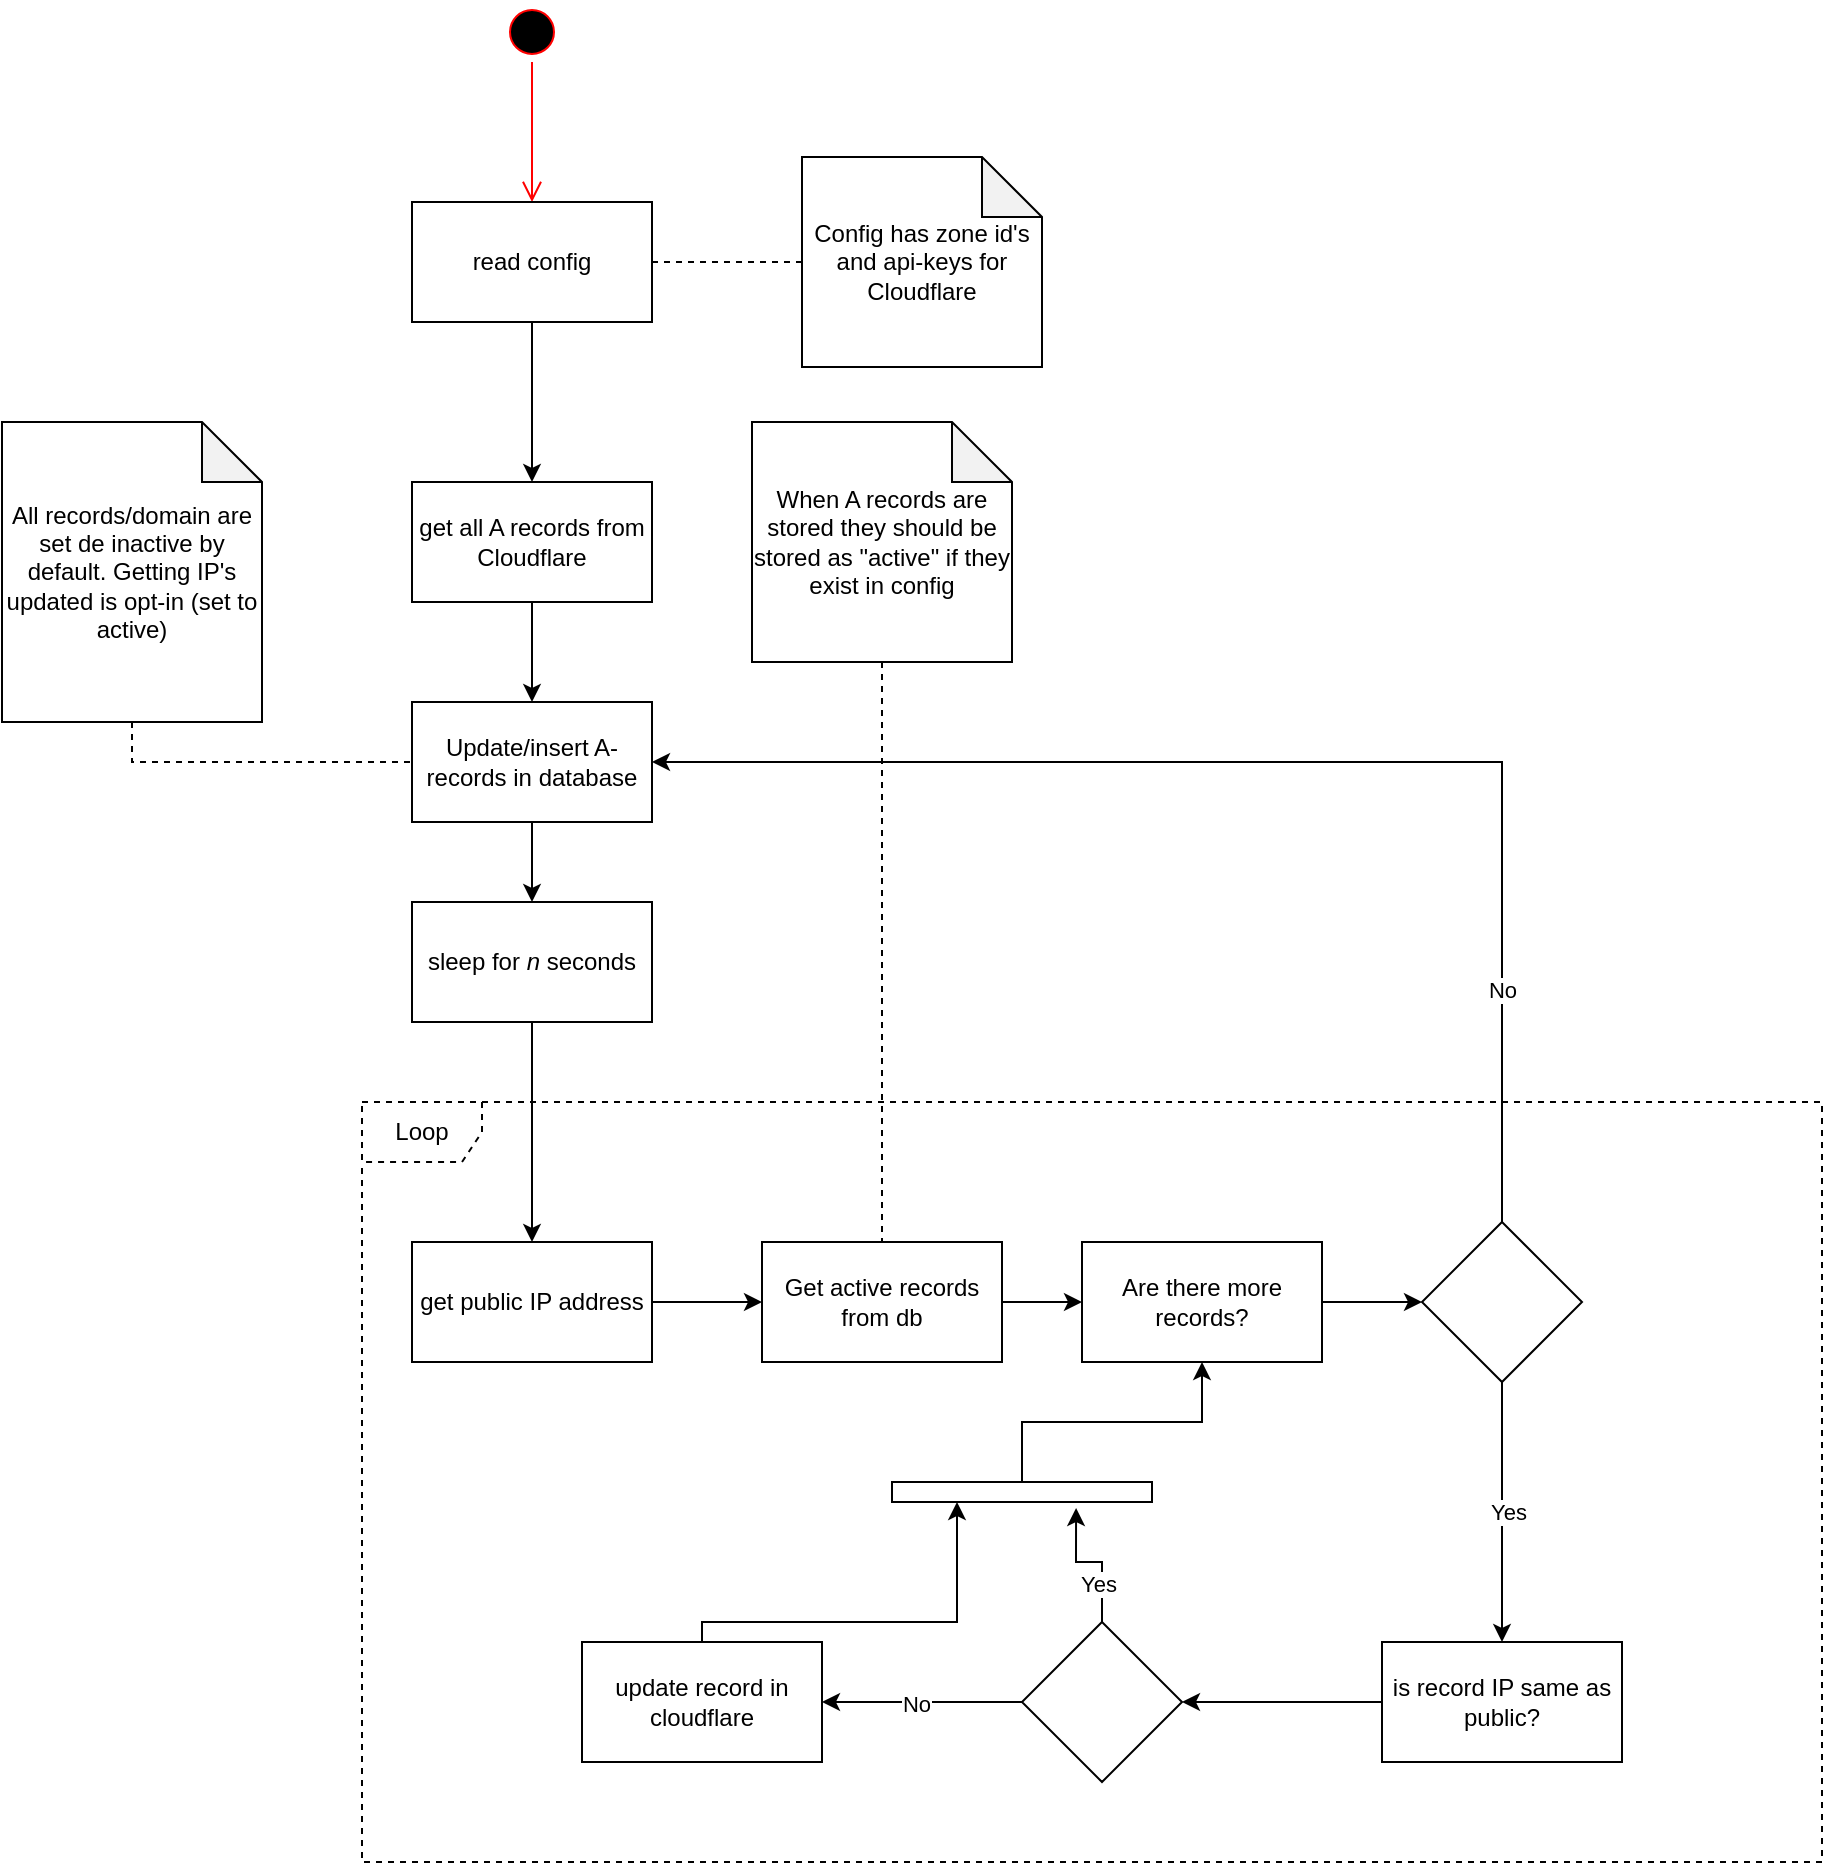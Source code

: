 <mxfile version="24.2.8" type="device">
  <diagram name="Page-1" id="u9x7cbwEqf4fW1vc4oGE">
    <mxGraphModel dx="2862" dy="1126" grid="1" gridSize="10" guides="1" tooltips="1" connect="1" arrows="1" fold="1" page="1" pageScale="1" pageWidth="850" pageHeight="1100" math="0" shadow="0">
      <root>
        <mxCell id="0" />
        <mxCell id="1" parent="0" />
        <mxCell id="FKVEsAyCelO6aKan118--6" value="" style="ellipse;html=1;shape=startState;fillColor=#000000;strokeColor=#ff0000;" vertex="1" parent="1">
          <mxGeometry x="100" y="120" width="30" height="30" as="geometry" />
        </mxCell>
        <mxCell id="FKVEsAyCelO6aKan118--7" value="" style="edgeStyle=orthogonalEdgeStyle;html=1;verticalAlign=bottom;endArrow=open;endSize=8;strokeColor=#ff0000;rounded=0;entryX=0.5;entryY=0;entryDx=0;entryDy=0;" edge="1" source="FKVEsAyCelO6aKan118--6" parent="1" target="FKVEsAyCelO6aKan118--61">
          <mxGeometry relative="1" as="geometry">
            <mxPoint x="115" y="270" as="targetPoint" />
          </mxGeometry>
        </mxCell>
        <mxCell id="FKVEsAyCelO6aKan118--12" value="" style="edgeStyle=orthogonalEdgeStyle;rounded=0;orthogonalLoop=1;jettySize=auto;html=1;" edge="1" parent="1" source="FKVEsAyCelO6aKan118--9" target="FKVEsAyCelO6aKan118--11">
          <mxGeometry relative="1" as="geometry" />
        </mxCell>
        <mxCell id="FKVEsAyCelO6aKan118--9" value="get all A records from Cloudflare" style="whiteSpace=wrap;html=1;rounded=0;" vertex="1" parent="1">
          <mxGeometry x="55" y="360" width="120" height="60" as="geometry" />
        </mxCell>
        <mxCell id="FKVEsAyCelO6aKan118--55" style="edgeStyle=orthogonalEdgeStyle;rounded=0;orthogonalLoop=1;jettySize=auto;html=1;entryX=0.5;entryY=0;entryDx=0;entryDy=0;" edge="1" parent="1" source="FKVEsAyCelO6aKan118--11" target="FKVEsAyCelO6aKan118--54">
          <mxGeometry relative="1" as="geometry" />
        </mxCell>
        <mxCell id="FKVEsAyCelO6aKan118--11" value="Update/insert A-records in database" style="whiteSpace=wrap;html=1;rounded=0;" vertex="1" parent="1">
          <mxGeometry x="55" y="470" width="120" height="60" as="geometry" />
        </mxCell>
        <mxCell id="FKVEsAyCelO6aKan118--15" value="Loop" style="shape=umlFrame;whiteSpace=wrap;html=1;pointerEvents=0;dashed=1;" vertex="1" parent="1">
          <mxGeometry x="30" y="670" width="730" height="380" as="geometry" />
        </mxCell>
        <mxCell id="FKVEsAyCelO6aKan118--20" value="" style="edgeStyle=orthogonalEdgeStyle;rounded=0;orthogonalLoop=1;jettySize=auto;html=1;" edge="1" parent="1" source="FKVEsAyCelO6aKan118--17" target="FKVEsAyCelO6aKan118--19">
          <mxGeometry relative="1" as="geometry" />
        </mxCell>
        <mxCell id="FKVEsAyCelO6aKan118--17" value="get public IP address" style="whiteSpace=wrap;html=1;rounded=0;" vertex="1" parent="1">
          <mxGeometry x="55" y="740" width="120" height="60" as="geometry" />
        </mxCell>
        <mxCell id="FKVEsAyCelO6aKan118--29" value="" style="edgeStyle=orthogonalEdgeStyle;rounded=0;orthogonalLoop=1;jettySize=auto;html=1;" edge="1" parent="1" source="FKVEsAyCelO6aKan118--19" target="FKVEsAyCelO6aKan118--28">
          <mxGeometry relative="1" as="geometry" />
        </mxCell>
        <mxCell id="FKVEsAyCelO6aKan118--19" value="Get active records from db" style="whiteSpace=wrap;html=1;rounded=0;" vertex="1" parent="1">
          <mxGeometry x="230" y="740" width="120" height="60" as="geometry" />
        </mxCell>
        <mxCell id="FKVEsAyCelO6aKan118--22" style="edgeStyle=orthogonalEdgeStyle;rounded=0;orthogonalLoop=1;jettySize=auto;html=1;entryX=0.5;entryY=0;entryDx=0;entryDy=0;endArrow=none;endFill=0;dashed=1;jumpStyle=arc;" edge="1" parent="1" source="FKVEsAyCelO6aKan118--21" target="FKVEsAyCelO6aKan118--19">
          <mxGeometry relative="1" as="geometry" />
        </mxCell>
        <mxCell id="FKVEsAyCelO6aKan118--21" value="When A records are stored they should be stored as &quot;active&quot; if they exist in config" style="shape=note;whiteSpace=wrap;html=1;backgroundOutline=1;darkOpacity=0.05;" vertex="1" parent="1">
          <mxGeometry x="225" y="330" width="130" height="120" as="geometry" />
        </mxCell>
        <mxCell id="FKVEsAyCelO6aKan118--31" value="" style="edgeStyle=orthogonalEdgeStyle;rounded=0;orthogonalLoop=1;jettySize=auto;html=1;entryX=0;entryY=0.5;entryDx=0;entryDy=0;" edge="1" parent="1" source="FKVEsAyCelO6aKan118--28" target="FKVEsAyCelO6aKan118--30">
          <mxGeometry relative="1" as="geometry">
            <mxPoint x="560" y="810" as="targetPoint" />
          </mxGeometry>
        </mxCell>
        <mxCell id="FKVEsAyCelO6aKan118--28" value="Are there more records?" style="whiteSpace=wrap;html=1;rounded=0;" vertex="1" parent="1">
          <mxGeometry x="390" y="740" width="120" height="60" as="geometry" />
        </mxCell>
        <mxCell id="FKVEsAyCelO6aKan118--51" style="edgeStyle=orthogonalEdgeStyle;rounded=0;orthogonalLoop=1;jettySize=auto;html=1;entryX=0.5;entryY=0;entryDx=0;entryDy=0;" edge="1" parent="1" source="FKVEsAyCelO6aKan118--30" target="FKVEsAyCelO6aKan118--32">
          <mxGeometry relative="1" as="geometry" />
        </mxCell>
        <mxCell id="FKVEsAyCelO6aKan118--52" value="Yes" style="edgeLabel;html=1;align=center;verticalAlign=middle;resizable=0;points=[];" vertex="1" connectable="0" parent="FKVEsAyCelO6aKan118--51">
          <mxGeometry y="3" relative="1" as="geometry">
            <mxPoint as="offset" />
          </mxGeometry>
        </mxCell>
        <mxCell id="FKVEsAyCelO6aKan118--57" style="edgeStyle=orthogonalEdgeStyle;rounded=0;orthogonalLoop=1;jettySize=auto;html=1;entryX=1;entryY=0.5;entryDx=0;entryDy=0;" edge="1" parent="1" source="FKVEsAyCelO6aKan118--30" target="FKVEsAyCelO6aKan118--11">
          <mxGeometry relative="1" as="geometry">
            <Array as="points">
              <mxPoint x="600" y="500" />
            </Array>
          </mxGeometry>
        </mxCell>
        <mxCell id="FKVEsAyCelO6aKan118--58" value="No" style="edgeLabel;html=1;align=center;verticalAlign=middle;resizable=0;points=[];" vertex="1" connectable="0" parent="FKVEsAyCelO6aKan118--57">
          <mxGeometry x="-0.646" relative="1" as="geometry">
            <mxPoint as="offset" />
          </mxGeometry>
        </mxCell>
        <mxCell id="FKVEsAyCelO6aKan118--30" value="" style="rhombus;whiteSpace=wrap;html=1;rounded=0;" vertex="1" parent="1">
          <mxGeometry x="560" y="730" width="80" height="80" as="geometry" />
        </mxCell>
        <mxCell id="FKVEsAyCelO6aKan118--36" value="" style="edgeStyle=orthogonalEdgeStyle;rounded=0;orthogonalLoop=1;jettySize=auto;html=1;" edge="1" parent="1" source="FKVEsAyCelO6aKan118--32" target="FKVEsAyCelO6aKan118--35">
          <mxGeometry relative="1" as="geometry" />
        </mxCell>
        <mxCell id="FKVEsAyCelO6aKan118--32" value="is record IP same as public?" style="whiteSpace=wrap;html=1;rounded=0;" vertex="1" parent="1">
          <mxGeometry x="540" y="940" width="120" height="60" as="geometry" />
        </mxCell>
        <mxCell id="FKVEsAyCelO6aKan118--38" value="" style="edgeStyle=orthogonalEdgeStyle;rounded=0;orthogonalLoop=1;jettySize=auto;html=1;" edge="1" parent="1" source="FKVEsAyCelO6aKan118--35" target="FKVEsAyCelO6aKan118--37">
          <mxGeometry relative="1" as="geometry" />
        </mxCell>
        <mxCell id="FKVEsAyCelO6aKan118--39" value="No" style="edgeLabel;html=1;align=center;verticalAlign=middle;resizable=0;points=[];" vertex="1" connectable="0" parent="FKVEsAyCelO6aKan118--38">
          <mxGeometry x="0.067" y="1" relative="1" as="geometry">
            <mxPoint as="offset" />
          </mxGeometry>
        </mxCell>
        <mxCell id="FKVEsAyCelO6aKan118--35" value="" style="rhombus;whiteSpace=wrap;html=1;rounded=0;" vertex="1" parent="1">
          <mxGeometry x="360" y="930" width="80" height="80" as="geometry" />
        </mxCell>
        <mxCell id="FKVEsAyCelO6aKan118--47" style="edgeStyle=orthogonalEdgeStyle;rounded=0;orthogonalLoop=1;jettySize=auto;html=1;entryX=0.25;entryY=1;entryDx=0;entryDy=0;exitX=0.5;exitY=0;exitDx=0;exitDy=0;" edge="1" parent="1" source="FKVEsAyCelO6aKan118--37" target="FKVEsAyCelO6aKan118--45">
          <mxGeometry relative="1" as="geometry">
            <Array as="points">
              <mxPoint x="200" y="930" />
              <mxPoint x="328" y="930" />
            </Array>
          </mxGeometry>
        </mxCell>
        <mxCell id="FKVEsAyCelO6aKan118--37" value="update record in cloudflare" style="whiteSpace=wrap;html=1;rounded=0;" vertex="1" parent="1">
          <mxGeometry x="140" y="940" width="120" height="60" as="geometry" />
        </mxCell>
        <mxCell id="FKVEsAyCelO6aKan118--50" style="edgeStyle=orthogonalEdgeStyle;rounded=0;orthogonalLoop=1;jettySize=auto;html=1;entryX=0.5;entryY=1;entryDx=0;entryDy=0;" edge="1" parent="1" source="FKVEsAyCelO6aKan118--45" target="FKVEsAyCelO6aKan118--28">
          <mxGeometry relative="1" as="geometry" />
        </mxCell>
        <mxCell id="FKVEsAyCelO6aKan118--45" value="" style="rounded=0;whiteSpace=wrap;html=1;" vertex="1" parent="1">
          <mxGeometry x="295" y="860" width="130" height="10" as="geometry" />
        </mxCell>
        <mxCell id="FKVEsAyCelO6aKan118--46" style="edgeStyle=orthogonalEdgeStyle;rounded=0;orthogonalLoop=1;jettySize=auto;html=1;entryX=0.708;entryY=1.3;entryDx=0;entryDy=0;entryPerimeter=0;" edge="1" parent="1" source="FKVEsAyCelO6aKan118--35" target="FKVEsAyCelO6aKan118--45">
          <mxGeometry relative="1" as="geometry" />
        </mxCell>
        <mxCell id="FKVEsAyCelO6aKan118--48" value="Yes" style="edgeLabel;html=1;align=center;verticalAlign=middle;resizable=0;points=[];" vertex="1" connectable="0" parent="FKVEsAyCelO6aKan118--46">
          <mxGeometry x="-0.44" y="2" relative="1" as="geometry">
            <mxPoint as="offset" />
          </mxGeometry>
        </mxCell>
        <mxCell id="FKVEsAyCelO6aKan118--56" style="edgeStyle=orthogonalEdgeStyle;rounded=0;orthogonalLoop=1;jettySize=auto;html=1;" edge="1" parent="1" source="FKVEsAyCelO6aKan118--54" target="FKVEsAyCelO6aKan118--17">
          <mxGeometry relative="1" as="geometry" />
        </mxCell>
        <mxCell id="FKVEsAyCelO6aKan118--54" value="sleep for &lt;i&gt;n &lt;/i&gt;seconds&lt;i&gt; &lt;/i&gt;" style="whiteSpace=wrap;html=1;rounded=0;" vertex="1" parent="1">
          <mxGeometry x="55" y="570" width="120" height="60" as="geometry" />
        </mxCell>
        <mxCell id="FKVEsAyCelO6aKan118--60" style="edgeStyle=orthogonalEdgeStyle;rounded=0;orthogonalLoop=1;jettySize=auto;html=1;entryX=0;entryY=0.5;entryDx=0;entryDy=0;exitX=0.5;exitY=1;exitDx=0;exitDy=0;exitPerimeter=0;dashed=1;endArrow=none;endFill=0;" edge="1" parent="1" source="FKVEsAyCelO6aKan118--59" target="FKVEsAyCelO6aKan118--11">
          <mxGeometry relative="1" as="geometry" />
        </mxCell>
        <mxCell id="FKVEsAyCelO6aKan118--59" value="All records/domain are set de inactive by default. Getting IP&#39;s updated is opt-in (set to active)" style="shape=note;whiteSpace=wrap;html=1;backgroundOutline=1;darkOpacity=0.05;" vertex="1" parent="1">
          <mxGeometry x="-150" y="330" width="130" height="150" as="geometry" />
        </mxCell>
        <mxCell id="FKVEsAyCelO6aKan118--62" style="edgeStyle=orthogonalEdgeStyle;rounded=0;orthogonalLoop=1;jettySize=auto;html=1;entryX=0.5;entryY=0;entryDx=0;entryDy=0;" edge="1" parent="1" source="FKVEsAyCelO6aKan118--61" target="FKVEsAyCelO6aKan118--9">
          <mxGeometry relative="1" as="geometry" />
        </mxCell>
        <mxCell id="FKVEsAyCelO6aKan118--61" value="read config" style="whiteSpace=wrap;html=1;rounded=0;" vertex="1" parent="1">
          <mxGeometry x="55" y="220" width="120" height="60" as="geometry" />
        </mxCell>
        <mxCell id="FKVEsAyCelO6aKan118--65" style="edgeStyle=orthogonalEdgeStyle;rounded=0;orthogonalLoop=1;jettySize=auto;html=1;entryX=1;entryY=0.5;entryDx=0;entryDy=0;endArrow=none;endFill=0;dashed=1;" edge="1" parent="1" source="FKVEsAyCelO6aKan118--64" target="FKVEsAyCelO6aKan118--61">
          <mxGeometry relative="1" as="geometry" />
        </mxCell>
        <mxCell id="FKVEsAyCelO6aKan118--64" value="Config has zone id&#39;s and api-keys for Cloudflare" style="shape=note;whiteSpace=wrap;html=1;backgroundOutline=1;darkOpacity=0.05;" vertex="1" parent="1">
          <mxGeometry x="250" y="197.5" width="120" height="105" as="geometry" />
        </mxCell>
      </root>
    </mxGraphModel>
  </diagram>
</mxfile>
